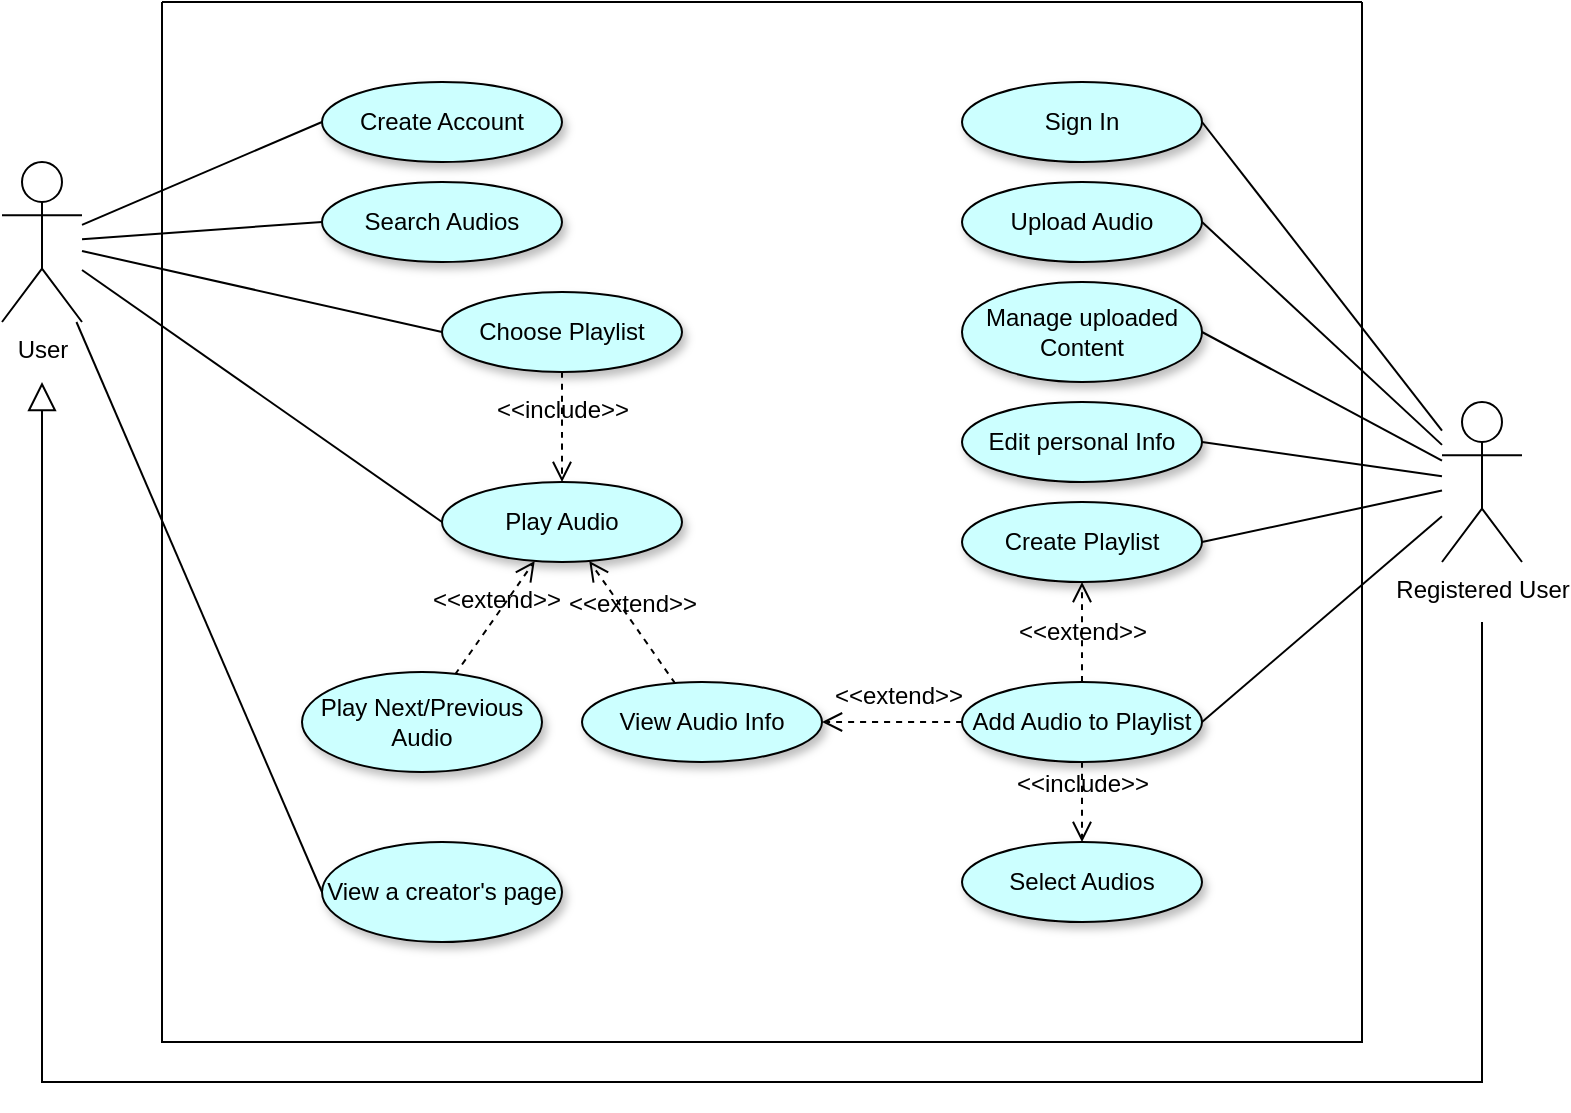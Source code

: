 <mxfile version="24.3.1" type="github">
  <diagram name="Page-1" id="jrwQYix80AqKBRS3dF1l">
    <mxGraphModel dx="2109" dy="1351" grid="1" gridSize="10" guides="1" tooltips="1" connect="1" arrows="1" fold="1" page="0" pageScale="1" pageWidth="850" pageHeight="1100" math="0" shadow="0">
      <root>
        <mxCell id="0" />
        <mxCell id="1" parent="0" />
        <mxCell id="ENpR0SlxcovqX8DCcxiT-2" value="" style="swimlane;startSize=0;movable=0;fillStyle=auto;shadow=0;" vertex="1" parent="1">
          <mxGeometry x="-80" y="-120" width="600" height="520" as="geometry">
            <mxRectangle x="-80" y="-120" width="50" height="40" as="alternateBounds" />
          </mxGeometry>
        </mxCell>
        <mxCell id="ENpR0SlxcovqX8DCcxiT-6" value="Create Account" style="ellipse;whiteSpace=wrap;html=1;shadow=1;fillColor=#CCFFFF;" vertex="1" parent="ENpR0SlxcovqX8DCcxiT-2">
          <mxGeometry x="80" y="40" width="120" height="40" as="geometry" />
        </mxCell>
        <mxCell id="ENpR0SlxcovqX8DCcxiT-11" value="Search Audios" style="ellipse;whiteSpace=wrap;html=1;shadow=1;fillColor=#CCFFFF;" vertex="1" parent="ENpR0SlxcovqX8DCcxiT-2">
          <mxGeometry x="80" y="90" width="120" height="40" as="geometry" />
        </mxCell>
        <mxCell id="ENpR0SlxcovqX8DCcxiT-12" value="Play Audio" style="ellipse;whiteSpace=wrap;html=1;shadow=1;fillColor=#CCFFFF;" vertex="1" parent="ENpR0SlxcovqX8DCcxiT-2">
          <mxGeometry x="140" y="240" width="120" height="40" as="geometry" />
        </mxCell>
        <mxCell id="ENpR0SlxcovqX8DCcxiT-14" value="Upload Audio" style="ellipse;whiteSpace=wrap;html=1;shadow=1;fillColor=#CCFFFF;" vertex="1" parent="ENpR0SlxcovqX8DCcxiT-2">
          <mxGeometry x="400" y="90" width="120" height="40" as="geometry" />
        </mxCell>
        <mxCell id="ENpR0SlxcovqX8DCcxiT-13" value="Manage uploaded Content" style="ellipse;whiteSpace=wrap;html=1;shadow=1;fillColor=#CCFFFF;" vertex="1" parent="ENpR0SlxcovqX8DCcxiT-2">
          <mxGeometry x="400" y="140" width="120" height="50" as="geometry" />
        </mxCell>
        <mxCell id="ENpR0SlxcovqX8DCcxiT-7" value="Sign In" style="ellipse;whiteSpace=wrap;html=1;shadow=1;fillColor=#CCFFFF;" vertex="1" parent="ENpR0SlxcovqX8DCcxiT-2">
          <mxGeometry x="400" y="40" width="120" height="40" as="geometry" />
        </mxCell>
        <mxCell id="ENpR0SlxcovqX8DCcxiT-28" value="View a creator&#39;s page" style="ellipse;whiteSpace=wrap;html=1;shadow=1;fillColor=#CCFFFF;" vertex="1" parent="ENpR0SlxcovqX8DCcxiT-2">
          <mxGeometry x="80" y="420" width="120" height="50" as="geometry" />
        </mxCell>
        <mxCell id="ENpR0SlxcovqX8DCcxiT-30" value="Edit personal Info" style="ellipse;whiteSpace=wrap;html=1;shadow=1;fillColor=#CCFFFF;" vertex="1" parent="ENpR0SlxcovqX8DCcxiT-2">
          <mxGeometry x="400" y="200" width="120" height="40" as="geometry" />
        </mxCell>
        <mxCell id="ENpR0SlxcovqX8DCcxiT-32" value="Create Playlist" style="ellipse;whiteSpace=wrap;html=1;shadow=1;fillColor=#CCFFFF;" vertex="1" parent="ENpR0SlxcovqX8DCcxiT-2">
          <mxGeometry x="400" y="250" width="120" height="40" as="geometry" />
        </mxCell>
        <mxCell id="ENpR0SlxcovqX8DCcxiT-35" value="Select Audios" style="ellipse;whiteSpace=wrap;html=1;shadow=1;fillColor=#CCFFFF;" vertex="1" parent="ENpR0SlxcovqX8DCcxiT-2">
          <mxGeometry x="400" y="420" width="120" height="40" as="geometry" />
        </mxCell>
        <mxCell id="ENpR0SlxcovqX8DCcxiT-38" value="Choose Playlist" style="ellipse;whiteSpace=wrap;html=1;shadow=1;fillColor=#CCFFFF;" vertex="1" parent="ENpR0SlxcovqX8DCcxiT-2">
          <mxGeometry x="140" y="145" width="120" height="40" as="geometry" />
        </mxCell>
        <mxCell id="ENpR0SlxcovqX8DCcxiT-42" value="View Audio Info" style="ellipse;whiteSpace=wrap;html=1;shadow=1;fillColor=#CCFFFF;" vertex="1" parent="ENpR0SlxcovqX8DCcxiT-2">
          <mxGeometry x="210" y="340" width="120" height="40" as="geometry" />
        </mxCell>
        <mxCell id="ENpR0SlxcovqX8DCcxiT-50" value="&amp;lt;&amp;lt;include&amp;gt;&amp;gt;" style="html=1;verticalAlign=bottom;labelBackgroundColor=none;endArrow=open;endFill=0;dashed=1;rounded=0;fontSize=12;startSize=8;endSize=8;curved=1;" edge="1" parent="ENpR0SlxcovqX8DCcxiT-2" source="ENpR0SlxcovqX8DCcxiT-38" target="ENpR0SlxcovqX8DCcxiT-12">
          <mxGeometry width="160" relative="1" as="geometry">
            <mxPoint x="288" y="243" as="sourcePoint" />
            <mxPoint x="182" y="187" as="targetPoint" />
          </mxGeometry>
        </mxCell>
        <mxCell id="ENpR0SlxcovqX8DCcxiT-51" value="&amp;lt;&amp;lt;include&amp;gt;&amp;gt;" style="html=1;verticalAlign=bottom;labelBackgroundColor=none;endArrow=open;endFill=0;dashed=1;rounded=0;fontSize=12;startSize=8;endSize=8;curved=1;" edge="1" parent="ENpR0SlxcovqX8DCcxiT-2" source="ENpR0SlxcovqX8DCcxiT-55" target="ENpR0SlxcovqX8DCcxiT-35">
          <mxGeometry width="160" relative="1" as="geometry">
            <mxPoint x="309.5" y="390" as="sourcePoint" />
            <mxPoint x="309.5" y="330" as="targetPoint" />
          </mxGeometry>
        </mxCell>
        <mxCell id="ENpR0SlxcovqX8DCcxiT-52" value="&amp;lt;&amp;lt;extend&amp;gt;&amp;gt;" style="html=1;verticalAlign=bottom;labelBackgroundColor=none;endArrow=open;endFill=0;dashed=1;rounded=0;fontSize=12;startSize=8;endSize=8;curved=1;" edge="1" parent="ENpR0SlxcovqX8DCcxiT-2" source="ENpR0SlxcovqX8DCcxiT-42" target="ENpR0SlxcovqX8DCcxiT-12">
          <mxGeometry width="160" relative="1" as="geometry">
            <mxPoint x="180" y="350" as="sourcePoint" />
            <mxPoint x="340" y="350" as="targetPoint" />
          </mxGeometry>
        </mxCell>
        <mxCell id="ENpR0SlxcovqX8DCcxiT-53" value="Play Next/Previous Audio" style="ellipse;whiteSpace=wrap;html=1;shadow=1;fillColor=#CCFFFF;" vertex="1" parent="ENpR0SlxcovqX8DCcxiT-2">
          <mxGeometry x="70" y="335" width="120" height="50" as="geometry" />
        </mxCell>
        <mxCell id="ENpR0SlxcovqX8DCcxiT-54" value="&amp;lt;&amp;lt;extend&amp;gt;&amp;gt;" style="html=1;verticalAlign=bottom;labelBackgroundColor=none;endArrow=open;endFill=0;dashed=1;rounded=0;fontSize=12;startSize=8;endSize=8;curved=1;" edge="1" parent="ENpR0SlxcovqX8DCcxiT-2" source="ENpR0SlxcovqX8DCcxiT-53" target="ENpR0SlxcovqX8DCcxiT-12">
          <mxGeometry width="160" relative="1" as="geometry">
            <mxPoint x="264" y="233" as="sourcePoint" />
            <mxPoint x="181" y="187" as="targetPoint" />
          </mxGeometry>
        </mxCell>
        <mxCell id="ENpR0SlxcovqX8DCcxiT-55" value="Add Audio to Playlist" style="ellipse;whiteSpace=wrap;html=1;shadow=1;fillColor=#CCFFFF;" vertex="1" parent="ENpR0SlxcovqX8DCcxiT-2">
          <mxGeometry x="400" y="340" width="120" height="40" as="geometry" />
        </mxCell>
        <mxCell id="ENpR0SlxcovqX8DCcxiT-57" value="&amp;lt;&amp;lt;extend&amp;gt;&amp;gt;" style="html=1;verticalAlign=bottom;labelBackgroundColor=none;endArrow=open;endFill=0;dashed=1;rounded=0;fontSize=12;startSize=8;endSize=8;curved=1;exitX=0.5;exitY=0;exitDx=0;exitDy=0;entryX=0.5;entryY=1;entryDx=0;entryDy=0;" edge="1" parent="ENpR0SlxcovqX8DCcxiT-2" source="ENpR0SlxcovqX8DCcxiT-55" target="ENpR0SlxcovqX8DCcxiT-32">
          <mxGeometry x="-0.333" width="160" relative="1" as="geometry">
            <mxPoint x="266" y="301" as="sourcePoint" />
            <mxPoint x="224" y="239" as="targetPoint" />
            <mxPoint as="offset" />
          </mxGeometry>
        </mxCell>
        <mxCell id="ENpR0SlxcovqX8DCcxiT-58" value="&amp;lt;&amp;lt;extend&amp;gt;&amp;gt;" style="html=1;verticalAlign=bottom;labelBackgroundColor=none;endArrow=open;endFill=0;dashed=1;rounded=0;fontSize=12;startSize=8;endSize=8;curved=1;" edge="1" parent="ENpR0SlxcovqX8DCcxiT-2" source="ENpR0SlxcovqX8DCcxiT-55" target="ENpR0SlxcovqX8DCcxiT-42">
          <mxGeometry x="-0.092" y="-4" width="160" relative="1" as="geometry">
            <mxPoint x="470" y="395" as="sourcePoint" />
            <mxPoint x="470" y="350" as="targetPoint" />
            <mxPoint as="offset" />
          </mxGeometry>
        </mxCell>
        <mxCell id="ENpR0SlxcovqX8DCcxiT-8" style="edgeStyle=none;curved=1;rounded=0;orthogonalLoop=1;jettySize=auto;html=1;entryX=0;entryY=0.5;entryDx=0;entryDy=0;fontSize=12;startSize=8;endSize=8;endArrow=none;endFill=0;" edge="1" parent="1" source="ENpR0SlxcovqX8DCcxiT-3" target="ENpR0SlxcovqX8DCcxiT-6">
          <mxGeometry relative="1" as="geometry" />
        </mxCell>
        <mxCell id="ENpR0SlxcovqX8DCcxiT-21" style="edgeStyle=none;curved=1;rounded=0;orthogonalLoop=1;jettySize=auto;html=1;fontSize=12;startSize=8;endSize=8;entryX=0;entryY=0.5;entryDx=0;entryDy=0;endArrow=none;endFill=0;" edge="1" parent="1" source="ENpR0SlxcovqX8DCcxiT-3" target="ENpR0SlxcovqX8DCcxiT-11">
          <mxGeometry relative="1" as="geometry" />
        </mxCell>
        <mxCell id="ENpR0SlxcovqX8DCcxiT-22" style="edgeStyle=none;curved=1;rounded=0;orthogonalLoop=1;jettySize=auto;html=1;entryX=0;entryY=0.5;entryDx=0;entryDy=0;fontSize=12;startSize=8;endSize=8;endArrow=none;endFill=0;" edge="1" parent="1" source="ENpR0SlxcovqX8DCcxiT-3" target="ENpR0SlxcovqX8DCcxiT-12">
          <mxGeometry relative="1" as="geometry" />
        </mxCell>
        <mxCell id="ENpR0SlxcovqX8DCcxiT-33" style="edgeStyle=none;curved=1;rounded=0;orthogonalLoop=1;jettySize=auto;html=1;entryX=0;entryY=0.5;entryDx=0;entryDy=0;fontSize=12;startSize=8;endSize=8;endArrow=none;endFill=0;" edge="1" parent="1" source="ENpR0SlxcovqX8DCcxiT-3" target="ENpR0SlxcovqX8DCcxiT-28">
          <mxGeometry relative="1" as="geometry" />
        </mxCell>
        <mxCell id="ENpR0SlxcovqX8DCcxiT-39" style="edgeStyle=none;curved=1;rounded=0;orthogonalLoop=1;jettySize=auto;html=1;entryX=0;entryY=0.5;entryDx=0;entryDy=0;fontSize=12;startSize=8;endSize=8;endArrow=none;endFill=0;" edge="1" parent="1" source="ENpR0SlxcovqX8DCcxiT-3" target="ENpR0SlxcovqX8DCcxiT-38">
          <mxGeometry relative="1" as="geometry" />
        </mxCell>
        <mxCell id="ENpR0SlxcovqX8DCcxiT-3" value="User" style="shape=umlActor;verticalLabelPosition=bottom;verticalAlign=top;html=1;outlineConnect=0;" vertex="1" parent="1">
          <mxGeometry x="-160" y="-40" width="40" height="80" as="geometry" />
        </mxCell>
        <mxCell id="ENpR0SlxcovqX8DCcxiT-19" style="edgeStyle=none;curved=0;rounded=0;orthogonalLoop=1;jettySize=auto;html=1;fontSize=12;startSize=8;endSize=12;endArrow=block;endFill=0;strokeWidth=1;" edge="1" parent="1">
          <mxGeometry relative="1" as="geometry">
            <mxPoint x="580" y="190" as="sourcePoint" />
            <mxPoint x="-140" y="70" as="targetPoint" />
            <Array as="points">
              <mxPoint x="580" y="420" />
              <mxPoint x="-140" y="420" />
            </Array>
          </mxGeometry>
        </mxCell>
        <mxCell id="ENpR0SlxcovqX8DCcxiT-34" style="edgeStyle=none;curved=1;rounded=0;orthogonalLoop=1;jettySize=auto;html=1;entryX=1;entryY=0.5;entryDx=0;entryDy=0;fontSize=12;startSize=8;endSize=8;endArrow=none;endFill=0;" edge="1" parent="1" source="ENpR0SlxcovqX8DCcxiT-15" target="ENpR0SlxcovqX8DCcxiT-32">
          <mxGeometry relative="1" as="geometry" />
        </mxCell>
        <mxCell id="ENpR0SlxcovqX8DCcxiT-15" value="Registered User" style="shape=umlActor;verticalLabelPosition=bottom;verticalAlign=top;html=1;outlineConnect=0;" vertex="1" parent="1">
          <mxGeometry x="560" y="80" width="40" height="80" as="geometry" />
        </mxCell>
        <mxCell id="ENpR0SlxcovqX8DCcxiT-24" style="edgeStyle=none;curved=1;rounded=0;orthogonalLoop=1;jettySize=auto;html=1;entryX=1;entryY=0.5;entryDx=0;entryDy=0;fontSize=12;startSize=8;endSize=8;endArrow=none;endFill=0;" edge="1" parent="1" source="ENpR0SlxcovqX8DCcxiT-15" target="ENpR0SlxcovqX8DCcxiT-14">
          <mxGeometry relative="1" as="geometry" />
        </mxCell>
        <mxCell id="ENpR0SlxcovqX8DCcxiT-25" style="edgeStyle=none;curved=1;rounded=0;orthogonalLoop=1;jettySize=auto;html=1;entryX=1;entryY=0.5;entryDx=0;entryDy=0;fontSize=12;startSize=8;endSize=8;endArrow=none;endFill=0;" edge="1" parent="1" source="ENpR0SlxcovqX8DCcxiT-15" target="ENpR0SlxcovqX8DCcxiT-13">
          <mxGeometry relative="1" as="geometry" />
        </mxCell>
        <mxCell id="ENpR0SlxcovqX8DCcxiT-27" style="edgeStyle=none;curved=1;rounded=0;orthogonalLoop=1;jettySize=auto;html=1;entryX=1;entryY=0.5;entryDx=0;entryDy=0;fontSize=12;startSize=8;endSize=8;endArrow=none;endFill=0;" edge="1" parent="1" source="ENpR0SlxcovqX8DCcxiT-15" target="ENpR0SlxcovqX8DCcxiT-7">
          <mxGeometry relative="1" as="geometry" />
        </mxCell>
        <mxCell id="ENpR0SlxcovqX8DCcxiT-29" style="edgeStyle=none;curved=1;rounded=0;orthogonalLoop=1;jettySize=auto;html=1;fontSize=12;startSize=8;endSize=8;entryX=1;entryY=0.5;entryDx=0;entryDy=0;endArrow=none;endFill=0;" edge="1" parent="1" source="ENpR0SlxcovqX8DCcxiT-15" target="ENpR0SlxcovqX8DCcxiT-30">
          <mxGeometry relative="1" as="geometry">
            <mxPoint x="320" y="160" as="targetPoint" />
          </mxGeometry>
        </mxCell>
        <mxCell id="ENpR0SlxcovqX8DCcxiT-56" style="edgeStyle=none;curved=1;rounded=0;orthogonalLoop=1;jettySize=auto;html=1;entryX=1;entryY=0.5;entryDx=0;entryDy=0;fontSize=12;startSize=8;endSize=8;endArrow=none;endFill=0;" edge="1" parent="1" source="ENpR0SlxcovqX8DCcxiT-15" target="ENpR0SlxcovqX8DCcxiT-55">
          <mxGeometry relative="1" as="geometry">
            <mxPoint x="540" y="112" as="sourcePoint" />
            <mxPoint x="450" y="210" as="targetPoint" />
          </mxGeometry>
        </mxCell>
      </root>
    </mxGraphModel>
  </diagram>
</mxfile>
